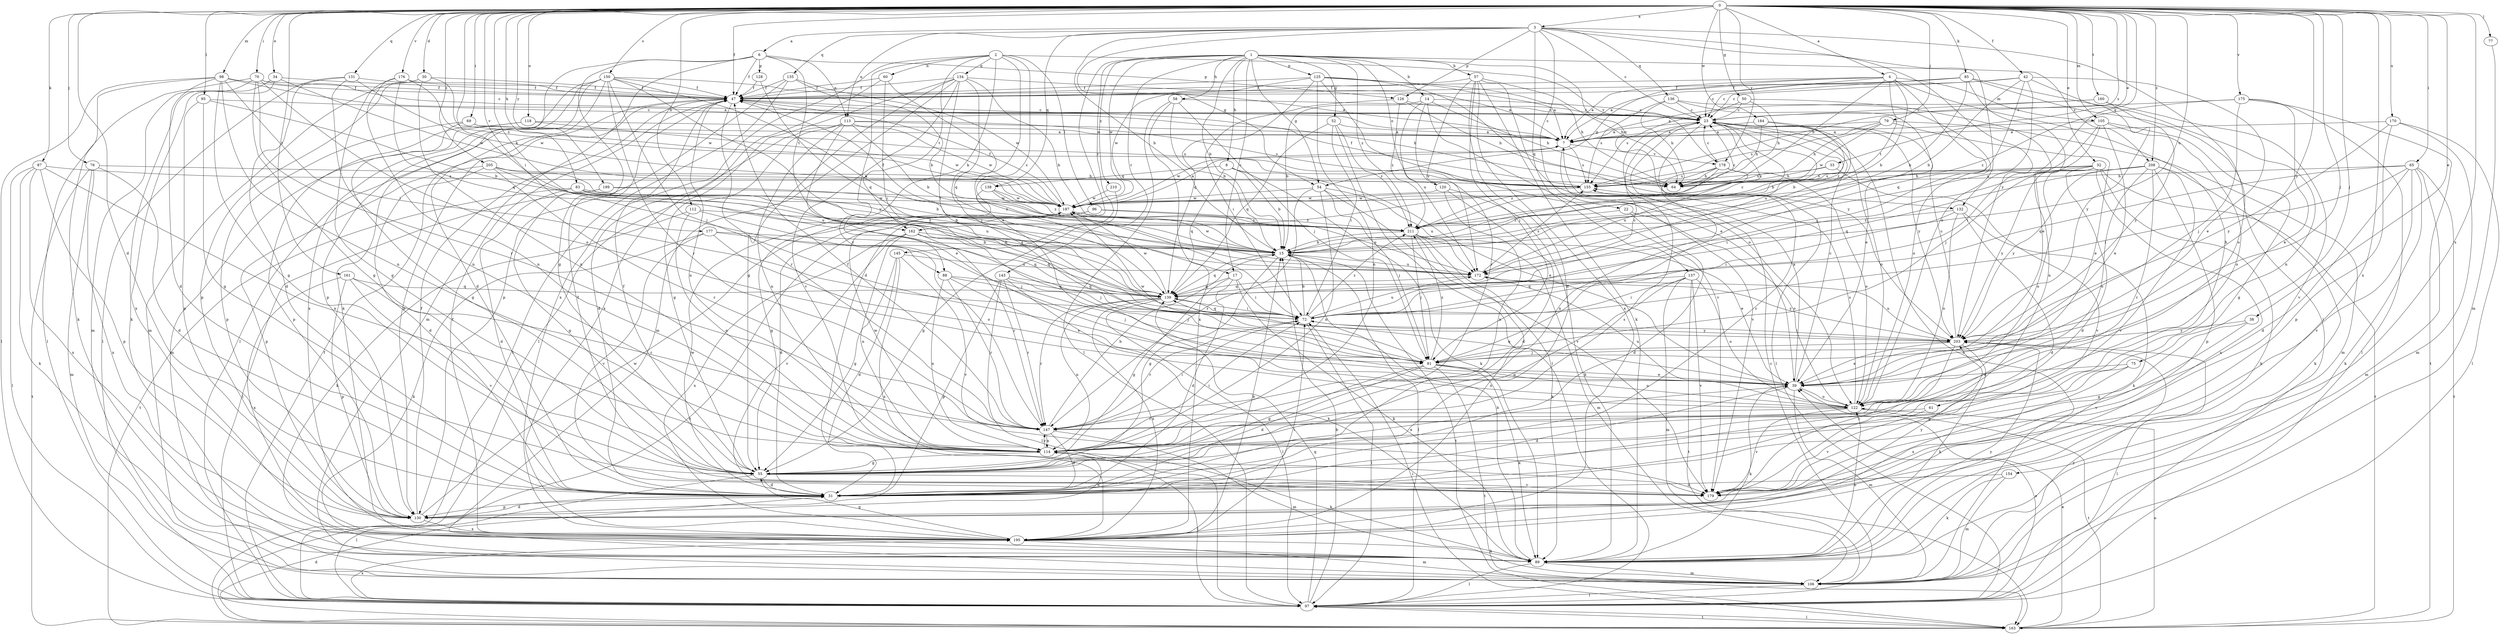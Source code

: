strict digraph  {
0;
1;
2;
3;
4;
6;
7;
8;
14;
15;
17;
22;
23;
30;
31;
32;
33;
34;
38;
39;
42;
47;
50;
52;
54;
55;
57;
58;
60;
61;
64;
65;
69;
70;
72;
75;
76;
77;
79;
81;
83;
85;
87;
88;
89;
95;
96;
97;
98;
105;
106;
112;
113;
114;
118;
120;
122;
125;
126;
128;
130;
131;
132;
134;
135;
136;
137;
138;
139;
143;
145;
147;
150;
154;
155;
160;
161;
162;
163;
170;
172;
175;
176;
177;
178;
179;
184;
187;
195;
199;
203;
205;
208;
210;
211;
0 -> 3  [label=a];
0 -> 4  [label=a];
0 -> 30  [label=d];
0 -> 31  [label=d];
0 -> 32  [label=e];
0 -> 33  [label=e];
0 -> 34  [label=e];
0 -> 38  [label=e];
0 -> 42  [label=f];
0 -> 47  [label=f];
0 -> 50  [label=g];
0 -> 65  [label=i];
0 -> 69  [label=i];
0 -> 70  [label=i];
0 -> 72  [label=i];
0 -> 75  [label=j];
0 -> 76  [label=j];
0 -> 77  [label=j];
0 -> 79  [label=j];
0 -> 81  [label=j];
0 -> 83  [label=k];
0 -> 85  [label=k];
0 -> 87  [label=k];
0 -> 88  [label=k];
0 -> 95  [label=l];
0 -> 98  [label=m];
0 -> 105  [label=m];
0 -> 112  [label=n];
0 -> 118  [label=o];
0 -> 131  [label=q];
0 -> 132  [label=q];
0 -> 150  [label=s];
0 -> 154  [label=s];
0 -> 155  [label=s];
0 -> 160  [label=t];
0 -> 161  [label=t];
0 -> 170  [label=u];
0 -> 172  [label=u];
0 -> 175  [label=v];
0 -> 176  [label=v];
0 -> 177  [label=v];
0 -> 178  [label=v];
0 -> 184  [label=w];
0 -> 195  [label=x];
0 -> 199  [label=y];
0 -> 203  [label=y];
0 -> 205  [label=z];
0 -> 208  [label=z];
1 -> 8  [label=b];
1 -> 14  [label=b];
1 -> 15  [label=b];
1 -> 17  [label=c];
1 -> 31  [label=d];
1 -> 52  [label=g];
1 -> 54  [label=g];
1 -> 57  [label=h];
1 -> 58  [label=h];
1 -> 120  [label=o];
1 -> 125  [label=p];
1 -> 132  [label=q];
1 -> 143  [label=r];
1 -> 145  [label=r];
1 -> 187  [label=w];
1 -> 208  [label=z];
1 -> 210  [label=z];
1 -> 211  [label=z];
2 -> 17  [label=c];
2 -> 39  [label=e];
2 -> 60  [label=h];
2 -> 88  [label=k];
2 -> 96  [label=l];
2 -> 134  [label=q];
2 -> 147  [label=r];
2 -> 162  [label=t];
2 -> 178  [label=v];
2 -> 195  [label=x];
3 -> 6  [label=a];
3 -> 15  [label=b];
3 -> 22  [label=c];
3 -> 23  [label=c];
3 -> 54  [label=g];
3 -> 97  [label=l];
3 -> 113  [label=n];
3 -> 122  [label=o];
3 -> 126  [label=p];
3 -> 135  [label=q];
3 -> 136  [label=q];
3 -> 137  [label=q];
3 -> 138  [label=q];
3 -> 203  [label=y];
4 -> 7  [label=a];
4 -> 15  [label=b];
4 -> 23  [label=c];
4 -> 47  [label=f];
4 -> 54  [label=g];
4 -> 61  [label=h];
4 -> 64  [label=h];
4 -> 81  [label=j];
4 -> 105  [label=m];
4 -> 162  [label=t];
6 -> 47  [label=f];
6 -> 55  [label=g];
6 -> 89  [label=k];
6 -> 106  [label=m];
6 -> 113  [label=n];
6 -> 126  [label=p];
6 -> 128  [label=p];
6 -> 162  [label=t];
7 -> 155  [label=s];
7 -> 178  [label=v];
7 -> 179  [label=v];
7 -> 187  [label=w];
8 -> 15  [label=b];
8 -> 39  [label=e];
8 -> 89  [label=k];
8 -> 138  [label=q];
8 -> 139  [label=q];
14 -> 15  [label=b];
14 -> 23  [label=c];
14 -> 64  [label=h];
14 -> 147  [label=r];
14 -> 172  [label=u];
14 -> 179  [label=v];
15 -> 23  [label=c];
15 -> 55  [label=g];
15 -> 97  [label=l];
15 -> 139  [label=q];
15 -> 163  [label=t];
15 -> 172  [label=u];
15 -> 187  [label=w];
17 -> 31  [label=d];
17 -> 55  [label=g];
17 -> 72  [label=i];
17 -> 89  [label=k];
17 -> 139  [label=q];
22 -> 31  [label=d];
22 -> 122  [label=o];
22 -> 211  [label=z];
23 -> 7  [label=a];
23 -> 15  [label=b];
23 -> 97  [label=l];
23 -> 122  [label=o];
23 -> 172  [label=u];
23 -> 203  [label=y];
23 -> 211  [label=z];
30 -> 47  [label=f];
30 -> 106  [label=m];
30 -> 114  [label=n];
30 -> 130  [label=p];
30 -> 187  [label=w];
31 -> 23  [label=c];
31 -> 130  [label=p];
31 -> 187  [label=w];
32 -> 31  [label=d];
32 -> 64  [label=h];
32 -> 72  [label=i];
32 -> 89  [label=k];
32 -> 122  [label=o];
32 -> 155  [label=s];
32 -> 163  [label=t];
32 -> 195  [label=x];
32 -> 203  [label=y];
33 -> 64  [label=h];
33 -> 155  [label=s];
33 -> 179  [label=v];
34 -> 47  [label=f];
34 -> 89  [label=k];
34 -> 187  [label=w];
34 -> 195  [label=x];
38 -> 55  [label=g];
38 -> 179  [label=v];
38 -> 203  [label=y];
39 -> 7  [label=a];
39 -> 23  [label=c];
39 -> 31  [label=d];
39 -> 89  [label=k];
39 -> 106  [label=m];
39 -> 122  [label=o];
39 -> 139  [label=q];
42 -> 15  [label=b];
42 -> 23  [label=c];
42 -> 39  [label=e];
42 -> 47  [label=f];
42 -> 139  [label=q];
42 -> 172  [label=u];
42 -> 203  [label=y];
47 -> 23  [label=c];
47 -> 64  [label=h];
47 -> 114  [label=n];
47 -> 130  [label=p];
47 -> 147  [label=r];
50 -> 23  [label=c];
50 -> 64  [label=h];
50 -> 114  [label=n];
50 -> 155  [label=s];
52 -> 7  [label=a];
52 -> 72  [label=i];
52 -> 97  [label=l];
52 -> 139  [label=q];
52 -> 211  [label=z];
54 -> 81  [label=j];
54 -> 114  [label=n];
54 -> 147  [label=r];
54 -> 172  [label=u];
54 -> 179  [label=v];
54 -> 187  [label=w];
55 -> 31  [label=d];
55 -> 39  [label=e];
55 -> 47  [label=f];
55 -> 97  [label=l];
55 -> 179  [label=v];
57 -> 31  [label=d];
57 -> 47  [label=f];
57 -> 64  [label=h];
57 -> 81  [label=j];
57 -> 89  [label=k];
57 -> 122  [label=o];
57 -> 172  [label=u];
57 -> 195  [label=x];
58 -> 15  [label=b];
58 -> 23  [label=c];
58 -> 81  [label=j];
58 -> 97  [label=l];
58 -> 195  [label=x];
60 -> 47  [label=f];
60 -> 72  [label=i];
60 -> 139  [label=q];
60 -> 195  [label=x];
61 -> 147  [label=r];
61 -> 179  [label=v];
65 -> 31  [label=d];
65 -> 64  [label=h];
65 -> 72  [label=i];
65 -> 89  [label=k];
65 -> 106  [label=m];
65 -> 139  [label=q];
65 -> 163  [label=t];
65 -> 179  [label=v];
69 -> 7  [label=a];
69 -> 55  [label=g];
69 -> 130  [label=p];
69 -> 155  [label=s];
70 -> 23  [label=c];
70 -> 47  [label=f];
70 -> 55  [label=g];
70 -> 97  [label=l];
70 -> 106  [label=m];
70 -> 122  [label=o];
70 -> 147  [label=r];
72 -> 15  [label=b];
72 -> 23  [label=c];
72 -> 97  [label=l];
72 -> 139  [label=q];
72 -> 147  [label=r];
72 -> 172  [label=u];
72 -> 203  [label=y];
72 -> 211  [label=z];
75 -> 39  [label=e];
75 -> 55  [label=g];
75 -> 195  [label=x];
76 -> 31  [label=d];
76 -> 106  [label=m];
76 -> 155  [label=s];
76 -> 163  [label=t];
76 -> 195  [label=x];
77 -> 106  [label=m];
79 -> 7  [label=a];
79 -> 39  [label=e];
79 -> 64  [label=h];
79 -> 106  [label=m];
79 -> 155  [label=s];
79 -> 187  [label=w];
81 -> 31  [label=d];
81 -> 39  [label=e];
81 -> 55  [label=g];
81 -> 89  [label=k];
81 -> 122  [label=o];
81 -> 163  [label=t];
81 -> 187  [label=w];
81 -> 211  [label=z];
83 -> 15  [label=b];
83 -> 31  [label=d];
83 -> 139  [label=q];
83 -> 163  [label=t];
83 -> 172  [label=u];
83 -> 187  [label=w];
85 -> 7  [label=a];
85 -> 15  [label=b];
85 -> 23  [label=c];
85 -> 39  [label=e];
85 -> 47  [label=f];
85 -> 114  [label=n];
85 -> 122  [label=o];
87 -> 89  [label=k];
87 -> 97  [label=l];
87 -> 114  [label=n];
87 -> 130  [label=p];
87 -> 155  [label=s];
87 -> 195  [label=x];
88 -> 39  [label=e];
88 -> 81  [label=j];
88 -> 114  [label=n];
88 -> 139  [label=q];
88 -> 147  [label=r];
89 -> 15  [label=b];
89 -> 97  [label=l];
89 -> 106  [label=m];
89 -> 122  [label=o];
89 -> 203  [label=y];
95 -> 15  [label=b];
95 -> 23  [label=c];
95 -> 55  [label=g];
95 -> 130  [label=p];
96 -> 31  [label=d];
96 -> 163  [label=t];
96 -> 172  [label=u];
96 -> 211  [label=z];
97 -> 15  [label=b];
97 -> 23  [label=c];
97 -> 39  [label=e];
97 -> 47  [label=f];
97 -> 139  [label=q];
97 -> 163  [label=t];
97 -> 195  [label=x];
98 -> 7  [label=a];
98 -> 31  [label=d];
98 -> 47  [label=f];
98 -> 55  [label=g];
98 -> 72  [label=i];
98 -> 89  [label=k];
98 -> 97  [label=l];
98 -> 114  [label=n];
105 -> 7  [label=a];
105 -> 39  [label=e];
105 -> 55  [label=g];
105 -> 72  [label=i];
105 -> 81  [label=j];
105 -> 122  [label=o];
106 -> 23  [label=c];
106 -> 97  [label=l];
106 -> 203  [label=y];
112 -> 81  [label=j];
112 -> 89  [label=k];
112 -> 114  [label=n];
112 -> 211  [label=z];
113 -> 7  [label=a];
113 -> 15  [label=b];
113 -> 31  [label=d];
113 -> 39  [label=e];
113 -> 55  [label=g];
113 -> 114  [label=n];
113 -> 155  [label=s];
113 -> 187  [label=w];
114 -> 55  [label=g];
114 -> 72  [label=i];
114 -> 89  [label=k];
114 -> 97  [label=l];
114 -> 147  [label=r];
114 -> 155  [label=s];
114 -> 187  [label=w];
118 -> 7  [label=a];
118 -> 106  [label=m];
118 -> 130  [label=p];
118 -> 187  [label=w];
120 -> 31  [label=d];
120 -> 89  [label=k];
120 -> 114  [label=n];
120 -> 187  [label=w];
122 -> 147  [label=r];
122 -> 155  [label=s];
122 -> 163  [label=t];
122 -> 172  [label=u];
122 -> 179  [label=v];
125 -> 7  [label=a];
125 -> 39  [label=e];
125 -> 47  [label=f];
125 -> 64  [label=h];
125 -> 114  [label=n];
125 -> 139  [label=q];
125 -> 187  [label=w];
125 -> 203  [label=y];
126 -> 23  [label=c];
126 -> 64  [label=h];
126 -> 72  [label=i];
126 -> 211  [label=z];
128 -> 47  [label=f];
128 -> 139  [label=q];
130 -> 31  [label=d];
130 -> 47  [label=f];
130 -> 114  [label=n];
130 -> 187  [label=w];
130 -> 195  [label=x];
130 -> 203  [label=y];
131 -> 31  [label=d];
131 -> 47  [label=f];
131 -> 97  [label=l];
131 -> 114  [label=n];
131 -> 187  [label=w];
132 -> 31  [label=d];
132 -> 72  [label=i];
132 -> 89  [label=k];
132 -> 122  [label=o];
132 -> 211  [label=z];
134 -> 7  [label=a];
134 -> 15  [label=b];
134 -> 47  [label=f];
134 -> 55  [label=g];
134 -> 72  [label=i];
134 -> 81  [label=j];
134 -> 97  [label=l];
134 -> 106  [label=m];
134 -> 179  [label=v];
135 -> 15  [label=b];
135 -> 47  [label=f];
135 -> 130  [label=p];
135 -> 163  [label=t];
135 -> 187  [label=w];
136 -> 23  [label=c];
136 -> 39  [label=e];
136 -> 64  [label=h];
136 -> 122  [label=o];
136 -> 155  [label=s];
137 -> 55  [label=g];
137 -> 72  [label=i];
137 -> 106  [label=m];
137 -> 122  [label=o];
137 -> 139  [label=q];
137 -> 163  [label=t];
137 -> 179  [label=v];
138 -> 55  [label=g];
138 -> 72  [label=i];
138 -> 187  [label=w];
138 -> 211  [label=z];
139 -> 72  [label=i];
139 -> 97  [label=l];
139 -> 114  [label=n];
139 -> 147  [label=r];
139 -> 187  [label=w];
139 -> 195  [label=x];
143 -> 81  [label=j];
143 -> 89  [label=k];
143 -> 97  [label=l];
143 -> 130  [label=p];
143 -> 139  [label=q];
143 -> 147  [label=r];
145 -> 31  [label=d];
145 -> 55  [label=g];
145 -> 172  [label=u];
145 -> 179  [label=v];
145 -> 195  [label=x];
147 -> 15  [label=b];
147 -> 31  [label=d];
147 -> 47  [label=f];
147 -> 72  [label=i];
147 -> 106  [label=m];
147 -> 114  [label=n];
150 -> 7  [label=a];
150 -> 31  [label=d];
150 -> 47  [label=f];
150 -> 81  [label=j];
150 -> 97  [label=l];
150 -> 130  [label=p];
150 -> 147  [label=r];
150 -> 172  [label=u];
150 -> 195  [label=x];
150 -> 203  [label=y];
154 -> 31  [label=d];
154 -> 89  [label=k];
154 -> 106  [label=m];
155 -> 47  [label=f];
155 -> 187  [label=w];
160 -> 7  [label=a];
160 -> 23  [label=c];
160 -> 179  [label=v];
160 -> 203  [label=y];
161 -> 130  [label=p];
161 -> 139  [label=q];
161 -> 147  [label=r];
161 -> 179  [label=v];
161 -> 195  [label=x];
162 -> 15  [label=b];
162 -> 81  [label=j];
162 -> 114  [label=n];
162 -> 139  [label=q];
162 -> 147  [label=r];
162 -> 179  [label=v];
162 -> 195  [label=x];
163 -> 31  [label=d];
163 -> 39  [label=e];
163 -> 72  [label=i];
163 -> 97  [label=l];
163 -> 122  [label=o];
170 -> 7  [label=a];
170 -> 97  [label=l];
170 -> 106  [label=m];
170 -> 130  [label=p];
170 -> 203  [label=y];
172 -> 139  [label=q];
172 -> 155  [label=s];
172 -> 203  [label=y];
175 -> 23  [label=c];
175 -> 39  [label=e];
175 -> 81  [label=j];
175 -> 97  [label=l];
175 -> 163  [label=t];
175 -> 211  [label=z];
176 -> 47  [label=f];
176 -> 55  [label=g];
176 -> 114  [label=n];
176 -> 139  [label=q];
176 -> 155  [label=s];
177 -> 15  [label=b];
177 -> 89  [label=k];
177 -> 122  [label=o];
177 -> 139  [label=q];
177 -> 179  [label=v];
178 -> 23  [label=c];
178 -> 64  [label=h];
178 -> 114  [label=n];
178 -> 122  [label=o];
178 -> 155  [label=s];
178 -> 172  [label=u];
178 -> 211  [label=z];
179 -> 47  [label=f];
184 -> 7  [label=a];
184 -> 15  [label=b];
184 -> 64  [label=h];
184 -> 211  [label=z];
187 -> 7  [label=a];
187 -> 23  [label=c];
187 -> 47  [label=f];
187 -> 211  [label=z];
195 -> 15  [label=b];
195 -> 47  [label=f];
195 -> 55  [label=g];
195 -> 72  [label=i];
195 -> 89  [label=k];
195 -> 106  [label=m];
199 -> 55  [label=g];
199 -> 97  [label=l];
199 -> 187  [label=w];
199 -> 211  [label=z];
203 -> 23  [label=c];
203 -> 39  [label=e];
203 -> 72  [label=i];
203 -> 81  [label=j];
203 -> 89  [label=k];
203 -> 97  [label=l];
203 -> 172  [label=u];
203 -> 179  [label=v];
205 -> 15  [label=b];
205 -> 31  [label=d];
205 -> 64  [label=h];
205 -> 130  [label=p];
205 -> 147  [label=r];
205 -> 172  [label=u];
208 -> 89  [label=k];
208 -> 122  [label=o];
208 -> 130  [label=p];
208 -> 139  [label=q];
208 -> 147  [label=r];
208 -> 155  [label=s];
208 -> 179  [label=v];
208 -> 203  [label=y];
210 -> 55  [label=g];
210 -> 187  [label=w];
211 -> 15  [label=b];
211 -> 39  [label=e];
211 -> 47  [label=f];
211 -> 81  [label=j];
211 -> 89  [label=k];
211 -> 106  [label=m];
211 -> 195  [label=x];
}
